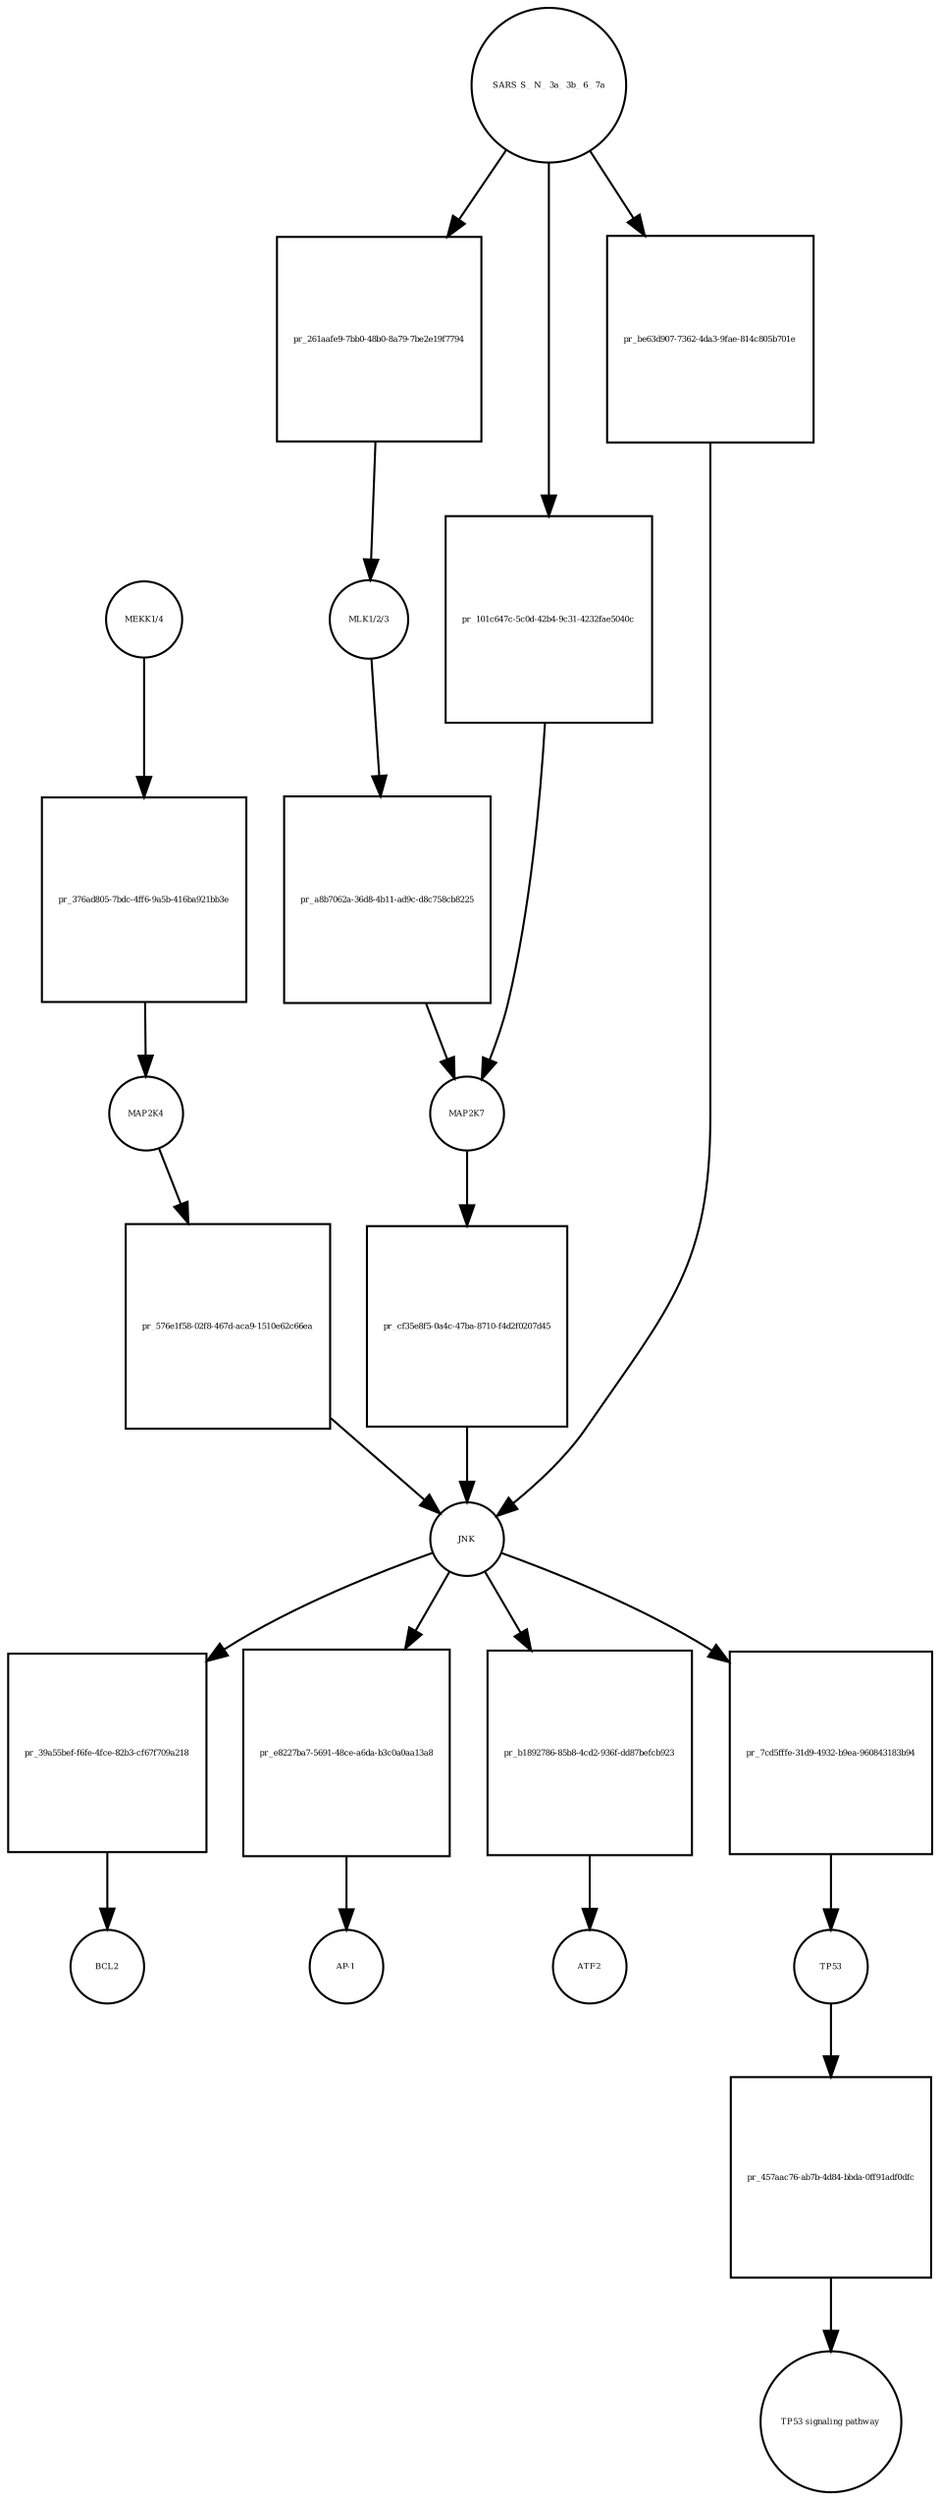 strict digraph  {
"MEKK1/4" [annotation="", bipartite=0, cls=complex, fontsize=4, label="MEKK1/4", shape=circle];
"pr_376ad805-7bdc-4ff6-9a5b-416ba921bb3e" [annotation="", bipartite=1, cls=process, fontsize=4, label="pr_376ad805-7bdc-4ff6-9a5b-416ba921bb3e", shape=square];
MAP2K4 [annotation=urn_miriam_uniprot_P45985, bipartite=0, cls=macromolecule, fontsize=4, label=MAP2K4, shape=circle];
"MLK1/2/3" [annotation="", bipartite=0, cls=complex, fontsize=4, label="MLK1/2/3", shape=circle];
"pr_a8b7062a-36d8-4b11-ad9c-d8c758cb8225" [annotation="", bipartite=1, cls=process, fontsize=4, label="pr_a8b7062a-36d8-4b11-ad9c-d8c758cb8225", shape=square];
MAP2K7 [annotation=urn_miriam_uniprot_O14733, bipartite=0, cls=macromolecule, fontsize=4, label=MAP2K7, shape=circle];
"pr_576e1f58-02f8-467d-aca9-1510e62c66ea" [annotation="", bipartite=1, cls=process, fontsize=4, label="pr_576e1f58-02f8-467d-aca9-1510e62c66ea", shape=square];
JNK [annotation="", bipartite=0, cls=complex, fontsize=4, label=JNK, shape=circle];
"pr_cf35e8f5-0a4c-47ba-8710-f4d2f0207d45" [annotation="", bipartite=1, cls=process, fontsize=4, label="pr_cf35e8f5-0a4c-47ba-8710-f4d2f0207d45", shape=square];
"pr_39a55bef-f6fe-4fce-82b3-cf67f709a218" [annotation="", bipartite=1, cls=process, fontsize=4, label="pr_39a55bef-f6fe-4fce-82b3-cf67f709a218", shape=square];
BCL2 [annotation=urn_miriam_uniprot_P10415, bipartite=0, cls=macromolecule, fontsize=4, label=BCL2, shape=circle];
"pr_e8227ba7-5691-48ce-a6da-b3c0a0aa13a8" [annotation="", bipartite=1, cls=process, fontsize=4, label="pr_e8227ba7-5691-48ce-a6da-b3c0a0aa13a8", shape=square];
"AP-1" [annotation="", bipartite=0, cls=complex, fontsize=4, label="AP-1", shape=circle];
"SARS S_ N_ 3a_ 3b_ 6_ 7a" [annotation="", bipartite=0, cls=macromolecule, fontsize=4, label="SARS S_ N_ 3a_ 3b_ 6_ 7a", shape=circle];
"pr_261aafe9-7bb0-48b0-8a79-7be2e19f7794" [annotation="", bipartite=1, cls=process, fontsize=4, label="pr_261aafe9-7bb0-48b0-8a79-7be2e19f7794", shape=square];
"pr_b1892786-85b8-4cd2-936f-dd87befcb923" [annotation="", bipartite=1, cls=process, fontsize=4, label="pr_b1892786-85b8-4cd2-936f-dd87befcb923", shape=square];
ATF2 [annotation=urn_miriam_uniprot_P15336, bipartite=0, cls=macromolecule, fontsize=4, label=ATF2, shape=circle];
"pr_7cd5fffe-31d9-4932-b9ea-960843183b94" [annotation="", bipartite=1, cls=process, fontsize=4, label="pr_7cd5fffe-31d9-4932-b9ea-960843183b94", shape=square];
TP53 [annotation=urn_miriam_uniprot_P04637, bipartite=0, cls=macromolecule, fontsize=4, label=TP53, shape=circle];
"pr_457aac76-ab7b-4d84-bbda-0ff91adf0dfc" [annotation="", bipartite=1, cls=process, fontsize=4, label="pr_457aac76-ab7b-4d84-bbda-0ff91adf0dfc", shape=square];
"TP53 signaling pathway" [annotation="", bipartite=0, cls="unspecified entity", fontsize=4, label="TP53 signaling pathway", shape=circle];
"pr_101c647c-5c0d-42b4-9c31-4232fae5040c" [annotation="", bipartite=1, cls=process, fontsize=4, label="pr_101c647c-5c0d-42b4-9c31-4232fae5040c", shape=square];
"pr_be63d907-7362-4da3-9fae-814c805b701e" [annotation="", bipartite=1, cls=process, fontsize=4, label="pr_be63d907-7362-4da3-9fae-814c805b701e", shape=square];
"MEKK1/4" -> "pr_376ad805-7bdc-4ff6-9a5b-416ba921bb3e"  [annotation="", interaction_type=consumption];
"pr_376ad805-7bdc-4ff6-9a5b-416ba921bb3e" -> MAP2K4  [annotation="", interaction_type=production];
MAP2K4 -> "pr_576e1f58-02f8-467d-aca9-1510e62c66ea"  [annotation="", interaction_type=consumption];
"MLK1/2/3" -> "pr_a8b7062a-36d8-4b11-ad9c-d8c758cb8225"  [annotation="", interaction_type=consumption];
"pr_a8b7062a-36d8-4b11-ad9c-d8c758cb8225" -> MAP2K7  [annotation="", interaction_type=production];
MAP2K7 -> "pr_cf35e8f5-0a4c-47ba-8710-f4d2f0207d45"  [annotation="", interaction_type=consumption];
"pr_576e1f58-02f8-467d-aca9-1510e62c66ea" -> JNK  [annotation="", interaction_type=production];
JNK -> "pr_39a55bef-f6fe-4fce-82b3-cf67f709a218"  [annotation="", interaction_type=consumption];
JNK -> "pr_e8227ba7-5691-48ce-a6da-b3c0a0aa13a8"  [annotation="", interaction_type=consumption];
JNK -> "pr_b1892786-85b8-4cd2-936f-dd87befcb923"  [annotation="", interaction_type=consumption];
JNK -> "pr_7cd5fffe-31d9-4932-b9ea-960843183b94"  [annotation="", interaction_type=consumption];
"pr_cf35e8f5-0a4c-47ba-8710-f4d2f0207d45" -> JNK  [annotation="", interaction_type=production];
"pr_39a55bef-f6fe-4fce-82b3-cf67f709a218" -> BCL2  [annotation="", interaction_type=production];
"pr_e8227ba7-5691-48ce-a6da-b3c0a0aa13a8" -> "AP-1"  [annotation="", interaction_type=production];
"SARS S_ N_ 3a_ 3b_ 6_ 7a" -> "pr_261aafe9-7bb0-48b0-8a79-7be2e19f7794"  [annotation="", interaction_type=consumption];
"SARS S_ N_ 3a_ 3b_ 6_ 7a" -> "pr_101c647c-5c0d-42b4-9c31-4232fae5040c"  [annotation="", interaction_type=consumption];
"SARS S_ N_ 3a_ 3b_ 6_ 7a" -> "pr_be63d907-7362-4da3-9fae-814c805b701e"  [annotation="", interaction_type=consumption];
"pr_261aafe9-7bb0-48b0-8a79-7be2e19f7794" -> "MLK1/2/3"  [annotation="", interaction_type=production];
"pr_b1892786-85b8-4cd2-936f-dd87befcb923" -> ATF2  [annotation="", interaction_type=production];
"pr_7cd5fffe-31d9-4932-b9ea-960843183b94" -> TP53  [annotation="", interaction_type=production];
TP53 -> "pr_457aac76-ab7b-4d84-bbda-0ff91adf0dfc"  [annotation="", interaction_type=consumption];
"pr_457aac76-ab7b-4d84-bbda-0ff91adf0dfc" -> "TP53 signaling pathway"  [annotation="", interaction_type=production];
"pr_101c647c-5c0d-42b4-9c31-4232fae5040c" -> MAP2K7  [annotation="", interaction_type=production];
"pr_be63d907-7362-4da3-9fae-814c805b701e" -> JNK  [annotation="", interaction_type=production];
}
